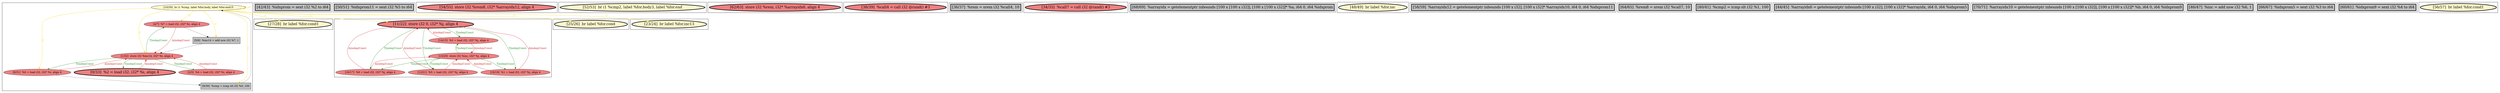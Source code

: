 
digraph G {



node704->node720 [style=solid,color=gold,label="C",penwidth=1.0,fontcolor=gold ]
node702->node697 [style=solid,color=black,label="",penwidth=0.5,fontcolor=black ]
node700->node703 [style=solid,color=black,label="",penwidth=0.5,fontcolor=black ]
node699->node698 [style=solid,color=firebrick3,label="A|indep|Const",penwidth=1.0,fontcolor=firebrick3 ]
node716->node713 [style=solid,color=forestgreen,label="T|indep|Const",penwidth=1.0,fontcolor=forestgreen ]
node712->node714 [style=solid,color=firebrick3,label="A|indep|Const",penwidth=1.0,fontcolor=firebrick3 ]
node701->node698 [style=solid,color=firebrick3,label="A|indep|Const",penwidth=1.0,fontcolor=firebrick3 ]
node697->node698 [style=solid,color=black,label="",penwidth=0.5,fontcolor=black ]
node704->node698 [style=solid,color=gold,label="C",penwidth=1.0,fontcolor=gold ]
node698->node700 [style=solid,color=forestgreen,label="T|indep|Const",penwidth=1.0,fontcolor=forestgreen ]
node712->node716 [style=solid,color=firebrick3,label="A|indep|Const",penwidth=1.0,fontcolor=firebrick3 ]
node717->node714 [style=solid,color=firebrick3,label="A|indep|Const",penwidth=1.0,fontcolor=firebrick3 ]
node714->node713 [style=solid,color=forestgreen,label="T|indep|Const",penwidth=1.0,fontcolor=forestgreen ]
node700->node698 [style=solid,color=firebrick3,label="A|indep|Const",penwidth=1.0,fontcolor=firebrick3 ]
node716->node712 [style=solid,color=forestgreen,label="T|indep|Const",penwidth=1.0,fontcolor=forestgreen ]
node704->node729 [style=solid,color=gold,label="C",penwidth=1.0,fontcolor=gold ]
node713->node714 [style=solid,color=firebrick3,label="A|indep|Const",penwidth=1.0,fontcolor=firebrick3 ]
node714->node717 [style=solid,color=forestgreen,label="T|indep|Const",penwidth=1.0,fontcolor=forestgreen ]
node704->node697 [style=solid,color=gold,label="C",penwidth=1.0,fontcolor=gold ]
node704->node703 [style=solid,color=gold,label="C",penwidth=1.0,fontcolor=gold ]
node698->node702 [style=solid,color=forestgreen,label="T|indep|Const",penwidth=1.0,fontcolor=forestgreen ]
node698->node699 [style=solid,color=forestgreen,label="T|indep|Const",penwidth=1.0,fontcolor=forestgreen ]
node704->node700 [style=solid,color=gold,label="C",penwidth=1.0,fontcolor=gold ]
node702->node698 [style=solid,color=firebrick3,label="A|indep|Const",penwidth=1.0,fontcolor=firebrick3 ]
node717->node716 [style=solid,color=firebrick3,label="A|indep|Const",penwidth=1.0,fontcolor=firebrick3 ]
node704->node716 [style=solid,color=gold,label="C",penwidth=1.0,fontcolor=gold ]
node698->node701 [style=solid,color=forestgreen,label="T|indep|Const",penwidth=1.0,fontcolor=forestgreen ]
node714->node712 [style=solid,color=forestgreen,label="T|indep|Const",penwidth=1.0,fontcolor=forestgreen ]
node716->node717 [style=solid,color=forestgreen,label="T|indep|Const",penwidth=1.0,fontcolor=forestgreen ]
node714->node715 [style=solid,color=forestgreen,label="T|indep|Const",penwidth=1.0,fontcolor=forestgreen ]
node704->node704 [style=solid,color=gold,label="C",penwidth=1.0,fontcolor=gold ]
node704->node709 [style=solid,color=gold,label="C",penwidth=1.0,fontcolor=gold ]
node715->node714 [style=solid,color=firebrick3,label="A|indep|Const",penwidth=1.0,fontcolor=firebrick3 ]
node716->node715 [style=solid,color=forestgreen,label="T|indep|Const",penwidth=1.0,fontcolor=forestgreen ]
node715->node716 [style=solid,color=firebrick3,label="A|indep|Const",penwidth=1.0,fontcolor=firebrick3 ]
node704->node702 [style=solid,color=gold,label="C",penwidth=1.0,fontcolor=gold ]
node713->node716 [style=solid,color=firebrick3,label="A|indep|Const",penwidth=1.0,fontcolor=firebrick3 ]
node703->node704 [style=solid,color=black,label="",penwidth=0.5,fontcolor=black ]


subgraph cluster22 {


node731 [penwidth=3.0,fontsize=20,fillcolor=grey,label="[42/43]  %idxprom = sext i32 %2 to i64",shape=rectangle,style=filled ]



}

subgraph cluster20 {


node729 [penwidth=3.0,fontsize=20,fillcolor=lemonchiffon,label="[25/26]  br label %for.cond",shape=ellipse,style=filled ]



}

subgraph cluster18 {


node727 [penwidth=3.0,fontsize=20,fillcolor=grey,label="[50/51]  %idxprom11 = sext i32 %5 to i64",shape=rectangle,style=filled ]



}

subgraph cluster16 {


node725 [penwidth=3.0,fontsize=20,fillcolor=lightcoral,label="[54/55]  store i32 %rem8, i32* %arrayidx12, align 4",shape=ellipse,style=filled ]



}

subgraph cluster17 {


node726 [penwidth=3.0,fontsize=20,fillcolor=lemonchiffon,label="[52/53]  br i1 %cmp2, label %for.body3, label %for.end",shape=ellipse,style=filled ]



}

subgraph cluster4 {


node708 [penwidth=3.0,fontsize=20,fillcolor=lightcoral,label="[62/63]  store i32 %rem, i32* %arrayidx6, align 4",shape=ellipse,style=filled ]



}

subgraph cluster3 {


node707 [penwidth=3.0,fontsize=20,fillcolor=lightcoral,label="[38/39]  %call4 = call i32 @rand() #3",shape=ellipse,style=filled ]



}

subgraph cluster2 {


node706 [penwidth=3.0,fontsize=20,fillcolor=grey,label="[36/37]  %rem = srem i32 %call4, 10",shape=rectangle,style=filled ]



}

subgraph cluster1 {


node705 [penwidth=3.0,fontsize=20,fillcolor=lightcoral,label="[34/35]  %call7 = call i32 @rand() #3",shape=ellipse,style=filled ]



}

subgraph cluster12 {


node721 [penwidth=3.0,fontsize=20,fillcolor=grey,label="[68/69]  %arrayidx = getelementptr inbounds [100 x [100 x i32]], [100 x [100 x i32]]* %a, i64 0, i64 %idxprom",shape=rectangle,style=filled ]



}

subgraph cluster5 {


node709 [penwidth=3.0,fontsize=20,fillcolor=lemonchiffon,label="[23/24]  br label %for.inc13",shape=ellipse,style=filled ]



}

subgraph cluster0 {


node704 [fillcolor=lemonchiffon,label="[10/29]  br i1 %cmp, label %for.body, label %for.end15",shape=ellipse,style=filled ]
node703 [fillcolor=grey,label="[9/30]  %cmp = icmp slt i32 %0, 100",shape=rectangle,style=filled ]
node698 [fillcolor=lightcoral,label="[1/32]  store i32 %inc14, i32* %i, align 4",shape=ellipse,style=filled ]
node697 [fillcolor=grey,label="[5/6]  %inc14 = add nsw i32 %7, 1",shape=rectangle,style=filled ]
node699 [penwidth=3.0,fontsize=20,fillcolor=lightcoral,label="[0/33]  %2 = load i32, i32* %i, align 4",shape=ellipse,style=filled ]
node700 [fillcolor=lightcoral,label="[8/31]  %0 = load i32, i32* %i, align 4",shape=ellipse,style=filled ]
node701 [fillcolor=lightcoral,label="[2/3]  %4 = load i32, i32* %i, align 4",shape=ellipse,style=filled ]
node702 [fillcolor=lightcoral,label="[4/7]  %7 = load i32, i32* %i, align 4",shape=ellipse,style=filled ]



}

subgraph cluster6 {


node710 [penwidth=3.0,fontsize=20,fillcolor=lemonchiffon,label="[48/49]  br label %for.inc",shape=ellipse,style=filled ]



}

subgraph cluster14 {


node723 [penwidth=3.0,fontsize=20,fillcolor=grey,label="[58/59]  %arrayidx12 = getelementptr inbounds [100 x i32], [100 x i32]* %arrayidx10, i64 0, i64 %idxprom11",shape=rectangle,style=filled ]



}

subgraph cluster7 {


node711 [penwidth=3.0,fontsize=20,fillcolor=grey,label="[64/65]  %rem8 = srem i32 %call7, 10",shape=rectangle,style=filled ]



}

subgraph cluster23 {


node732 [penwidth=3.0,fontsize=20,fillcolor=grey,label="[40/41]  %cmp2 = icmp slt i32 %1, 100",shape=rectangle,style=filled ]



}

subgraph cluster8 {


node716 [penwidth=3.0,fontsize=20,fillcolor=lightcoral,label="[11/22]  store i32 0, i32* %j, align 4",shape=ellipse,style=filled ]
node717 [fillcolor=lightcoral,label="[12/21]  %5 = load i32, i32* %j, align 4",shape=ellipse,style=filled ]
node714 [fillcolor=lightcoral,label="[13/20]  store i32 %inc, i32* %j, align 4",shape=ellipse,style=filled ]
node712 [fillcolor=lightcoral,label="[16/17]  %6 = load i32, i32* %j, align 4",shape=ellipse,style=filled ]
node715 [fillcolor=lightcoral,label="[18/19]  %1 = load i32, i32* %j, align 4",shape=ellipse,style=filled ]
node713 [fillcolor=lightcoral,label="[14/15]  %3 = load i32, i32* %j, align 4",shape=ellipse,style=filled ]



}

subgraph cluster21 {


node730 [penwidth=3.0,fontsize=20,fillcolor=grey,label="[44/45]  %arrayidx6 = getelementptr inbounds [100 x i32], [100 x i32]* %arrayidx, i64 0, i64 %idxprom5",shape=rectangle,style=filled ]



}

subgraph cluster9 {


node718 [penwidth=3.0,fontsize=20,fillcolor=grey,label="[70/71]  %arrayidx10 = getelementptr inbounds [100 x [100 x i32]], [100 x [100 x i32]]* %b, i64 0, i64 %idxprom9",shape=rectangle,style=filled ]



}

subgraph cluster19 {


node728 [penwidth=3.0,fontsize=20,fillcolor=grey,label="[46/47]  %inc = add nsw i32 %6, 1",shape=rectangle,style=filled ]



}

subgraph cluster10 {


node719 [penwidth=3.0,fontsize=20,fillcolor=grey,label="[66/67]  %idxprom5 = sext i32 %3 to i64",shape=rectangle,style=filled ]



}

subgraph cluster11 {


node720 [penwidth=3.0,fontsize=20,fillcolor=lemonchiffon,label="[27/28]  br label %for.cond1",shape=ellipse,style=filled ]



}

subgraph cluster13 {


node722 [penwidth=3.0,fontsize=20,fillcolor=grey,label="[60/61]  %idxprom9 = sext i32 %4 to i64",shape=rectangle,style=filled ]



}

subgraph cluster15 {


node724 [penwidth=3.0,fontsize=20,fillcolor=lemonchiffon,label="[56/57]  br label %for.cond1",shape=ellipse,style=filled ]



}

}
